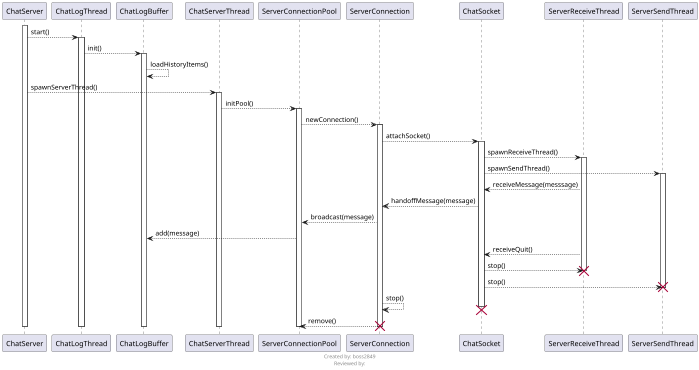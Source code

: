 @startuml
scale max 700 width
hide circle

footer
Created by: boss2849
Reviewed by:
endfooter

activate ChatServer
ChatServer --> ChatLogThread : start()
activate ChatLogThread
ChatLogThread --> ChatLogBuffer : init()
activate ChatLogBuffer
ChatLogBuffer --> ChatLogBuffer : loadHistoryItems()
ChatServer --> ChatServerThread : spawnServerThread()
activate ChatServerThread
ChatServerThread --> ServerConnectionPool : initPool()
activate ServerConnectionPool
ServerConnectionPool --> ServerConnection : newConnection()
activate ServerConnection
ServerConnection --> ChatSocket : attachSocket()
activate ChatSocket
ChatSocket --> ServerReceiveThread : spawnReceiveThread()
activate ServerReceiveThread
ChatSocket --> ServerSendThread : spawnSendThread()
activate ServerSendThread

ServerReceiveThread --> ChatSocket : receiveMessage(messsage)
ChatSocket --> ServerConnection : handoffMessage(message)
ServerConnection --> ServerConnectionPool : broadcast(message)
ServerConnectionPool --> ChatLogBuffer : add(message)

ServerReceiveThread --> ChatSocket : receiveQuit()
ChatSocket --> ServerReceiveThread : stop()
destroy ServerReceiveThread
ChatSocket --> ServerSendThread : stop()
destroy ServerSendThread
ServerConnection --> ServerConnection : stop()
destroy ChatSocket
ServerConnection --> ServerConnectionPool : remove()
destroy ServerConnection

deactivate ServerConnectionPool
deactivate ChatServerThread
deactivate ChatLogBuffer
deactivate ChatLogThread
deactivate ChatServer

@enduml